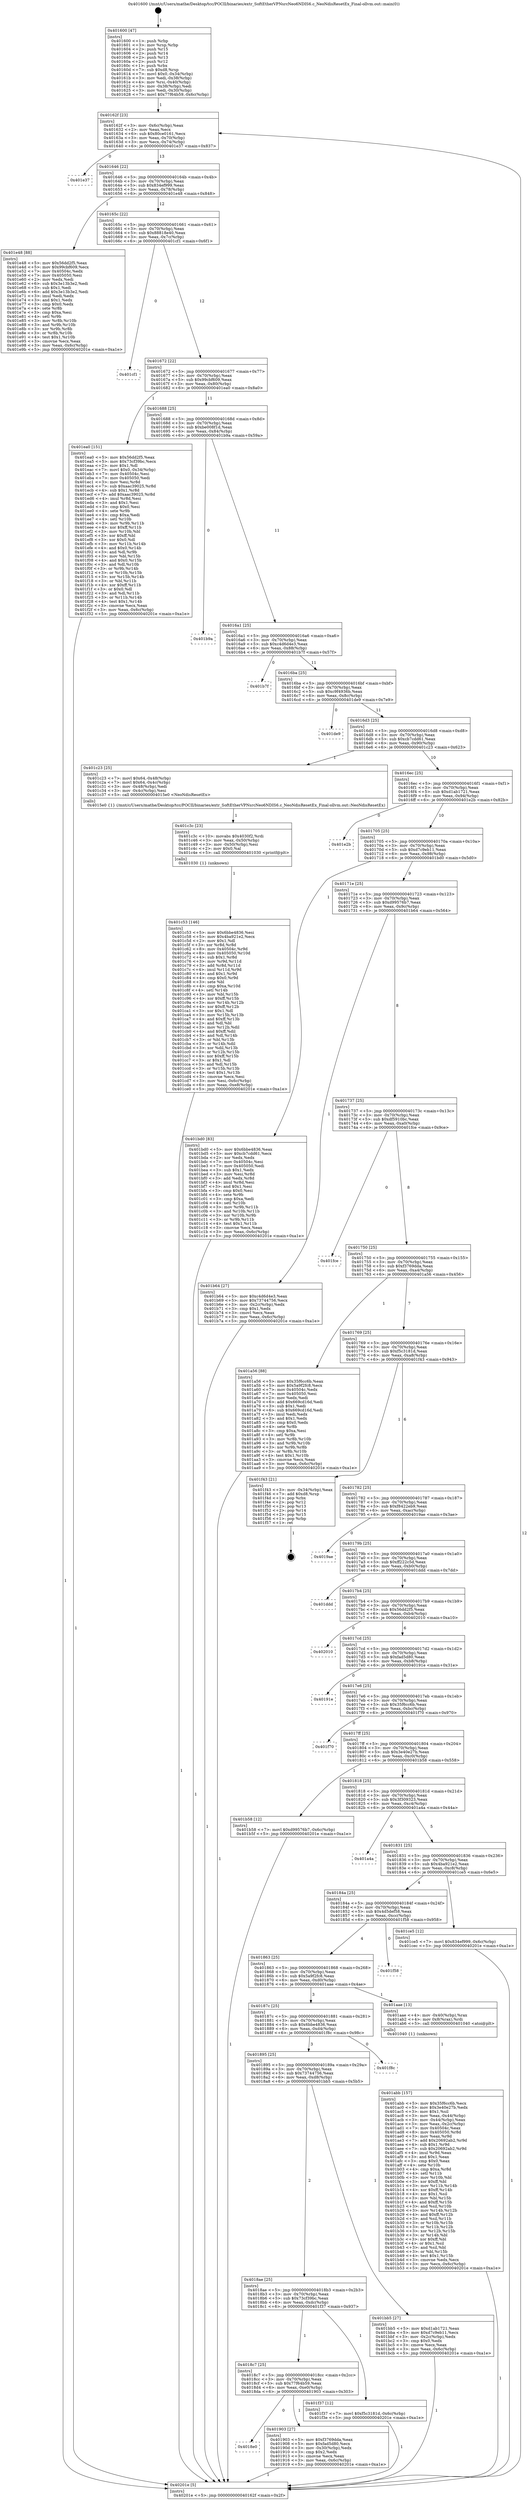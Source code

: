 digraph "0x401600" {
  label = "0x401600 (/mnt/c/Users/mathe/Desktop/tcc/POCII/binaries/extr_SoftEtherVPNsrcNeo6NDIS6.c_NeoNdisResetEx_Final-ollvm.out::main(0))"
  labelloc = "t"
  node[shape=record]

  Entry [label="",width=0.3,height=0.3,shape=circle,fillcolor=black,style=filled]
  "0x40162f" [label="{
     0x40162f [23]\l
     | [instrs]\l
     &nbsp;&nbsp;0x40162f \<+3\>: mov -0x6c(%rbp),%eax\l
     &nbsp;&nbsp;0x401632 \<+2\>: mov %eax,%ecx\l
     &nbsp;&nbsp;0x401634 \<+6\>: sub $0x80ce0161,%ecx\l
     &nbsp;&nbsp;0x40163a \<+3\>: mov %eax,-0x70(%rbp)\l
     &nbsp;&nbsp;0x40163d \<+3\>: mov %ecx,-0x74(%rbp)\l
     &nbsp;&nbsp;0x401640 \<+6\>: je 0000000000401e37 \<main+0x837\>\l
  }"]
  "0x401e37" [label="{
     0x401e37\l
  }", style=dashed]
  "0x401646" [label="{
     0x401646 [22]\l
     | [instrs]\l
     &nbsp;&nbsp;0x401646 \<+5\>: jmp 000000000040164b \<main+0x4b\>\l
     &nbsp;&nbsp;0x40164b \<+3\>: mov -0x70(%rbp),%eax\l
     &nbsp;&nbsp;0x40164e \<+5\>: sub $0x834ef999,%eax\l
     &nbsp;&nbsp;0x401653 \<+3\>: mov %eax,-0x78(%rbp)\l
     &nbsp;&nbsp;0x401656 \<+6\>: je 0000000000401e48 \<main+0x848\>\l
  }"]
  Exit [label="",width=0.3,height=0.3,shape=circle,fillcolor=black,style=filled,peripheries=2]
  "0x401e48" [label="{
     0x401e48 [88]\l
     | [instrs]\l
     &nbsp;&nbsp;0x401e48 \<+5\>: mov $0x56dd2f5,%eax\l
     &nbsp;&nbsp;0x401e4d \<+5\>: mov $0x99cbf609,%ecx\l
     &nbsp;&nbsp;0x401e52 \<+7\>: mov 0x40504c,%edx\l
     &nbsp;&nbsp;0x401e59 \<+7\>: mov 0x405050,%esi\l
     &nbsp;&nbsp;0x401e60 \<+2\>: mov %edx,%edi\l
     &nbsp;&nbsp;0x401e62 \<+6\>: sub $0x3e13b3e2,%edi\l
     &nbsp;&nbsp;0x401e68 \<+3\>: sub $0x1,%edi\l
     &nbsp;&nbsp;0x401e6b \<+6\>: add $0x3e13b3e2,%edi\l
     &nbsp;&nbsp;0x401e71 \<+3\>: imul %edi,%edx\l
     &nbsp;&nbsp;0x401e74 \<+3\>: and $0x1,%edx\l
     &nbsp;&nbsp;0x401e77 \<+3\>: cmp $0x0,%edx\l
     &nbsp;&nbsp;0x401e7a \<+4\>: sete %r8b\l
     &nbsp;&nbsp;0x401e7e \<+3\>: cmp $0xa,%esi\l
     &nbsp;&nbsp;0x401e81 \<+4\>: setl %r9b\l
     &nbsp;&nbsp;0x401e85 \<+3\>: mov %r8b,%r10b\l
     &nbsp;&nbsp;0x401e88 \<+3\>: and %r9b,%r10b\l
     &nbsp;&nbsp;0x401e8b \<+3\>: xor %r9b,%r8b\l
     &nbsp;&nbsp;0x401e8e \<+3\>: or %r8b,%r10b\l
     &nbsp;&nbsp;0x401e91 \<+4\>: test $0x1,%r10b\l
     &nbsp;&nbsp;0x401e95 \<+3\>: cmovne %ecx,%eax\l
     &nbsp;&nbsp;0x401e98 \<+3\>: mov %eax,-0x6c(%rbp)\l
     &nbsp;&nbsp;0x401e9b \<+5\>: jmp 000000000040201e \<main+0xa1e\>\l
  }"]
  "0x40165c" [label="{
     0x40165c [22]\l
     | [instrs]\l
     &nbsp;&nbsp;0x40165c \<+5\>: jmp 0000000000401661 \<main+0x61\>\l
     &nbsp;&nbsp;0x401661 \<+3\>: mov -0x70(%rbp),%eax\l
     &nbsp;&nbsp;0x401664 \<+5\>: sub $0x88818e40,%eax\l
     &nbsp;&nbsp;0x401669 \<+3\>: mov %eax,-0x7c(%rbp)\l
     &nbsp;&nbsp;0x40166c \<+6\>: je 0000000000401cf1 \<main+0x6f1\>\l
  }"]
  "0x401c53" [label="{
     0x401c53 [146]\l
     | [instrs]\l
     &nbsp;&nbsp;0x401c53 \<+5\>: mov $0x6bbe4836,%esi\l
     &nbsp;&nbsp;0x401c58 \<+5\>: mov $0x4ba921e2,%ecx\l
     &nbsp;&nbsp;0x401c5d \<+2\>: mov $0x1,%dl\l
     &nbsp;&nbsp;0x401c5f \<+3\>: xor %r8d,%r8d\l
     &nbsp;&nbsp;0x401c62 \<+8\>: mov 0x40504c,%r9d\l
     &nbsp;&nbsp;0x401c6a \<+8\>: mov 0x405050,%r10d\l
     &nbsp;&nbsp;0x401c72 \<+4\>: sub $0x1,%r8d\l
     &nbsp;&nbsp;0x401c76 \<+3\>: mov %r9d,%r11d\l
     &nbsp;&nbsp;0x401c79 \<+3\>: add %r8d,%r11d\l
     &nbsp;&nbsp;0x401c7c \<+4\>: imul %r11d,%r9d\l
     &nbsp;&nbsp;0x401c80 \<+4\>: and $0x1,%r9d\l
     &nbsp;&nbsp;0x401c84 \<+4\>: cmp $0x0,%r9d\l
     &nbsp;&nbsp;0x401c88 \<+3\>: sete %bl\l
     &nbsp;&nbsp;0x401c8b \<+4\>: cmp $0xa,%r10d\l
     &nbsp;&nbsp;0x401c8f \<+4\>: setl %r14b\l
     &nbsp;&nbsp;0x401c93 \<+3\>: mov %bl,%r15b\l
     &nbsp;&nbsp;0x401c96 \<+4\>: xor $0xff,%r15b\l
     &nbsp;&nbsp;0x401c9a \<+3\>: mov %r14b,%r12b\l
     &nbsp;&nbsp;0x401c9d \<+4\>: xor $0xff,%r12b\l
     &nbsp;&nbsp;0x401ca1 \<+3\>: xor $0x1,%dl\l
     &nbsp;&nbsp;0x401ca4 \<+3\>: mov %r15b,%r13b\l
     &nbsp;&nbsp;0x401ca7 \<+4\>: and $0xff,%r13b\l
     &nbsp;&nbsp;0x401cab \<+2\>: and %dl,%bl\l
     &nbsp;&nbsp;0x401cad \<+3\>: mov %r12b,%dil\l
     &nbsp;&nbsp;0x401cb0 \<+4\>: and $0xff,%dil\l
     &nbsp;&nbsp;0x401cb4 \<+3\>: and %dl,%r14b\l
     &nbsp;&nbsp;0x401cb7 \<+3\>: or %bl,%r13b\l
     &nbsp;&nbsp;0x401cba \<+3\>: or %r14b,%dil\l
     &nbsp;&nbsp;0x401cbd \<+3\>: xor %dil,%r13b\l
     &nbsp;&nbsp;0x401cc0 \<+3\>: or %r12b,%r15b\l
     &nbsp;&nbsp;0x401cc3 \<+4\>: xor $0xff,%r15b\l
     &nbsp;&nbsp;0x401cc7 \<+3\>: or $0x1,%dl\l
     &nbsp;&nbsp;0x401cca \<+3\>: and %dl,%r15b\l
     &nbsp;&nbsp;0x401ccd \<+3\>: or %r15b,%r13b\l
     &nbsp;&nbsp;0x401cd0 \<+4\>: test $0x1,%r13b\l
     &nbsp;&nbsp;0x401cd4 \<+3\>: cmovne %ecx,%esi\l
     &nbsp;&nbsp;0x401cd7 \<+3\>: mov %esi,-0x6c(%rbp)\l
     &nbsp;&nbsp;0x401cda \<+6\>: mov %eax,-0xe8(%rbp)\l
     &nbsp;&nbsp;0x401ce0 \<+5\>: jmp 000000000040201e \<main+0xa1e\>\l
  }"]
  "0x401cf1" [label="{
     0x401cf1\l
  }", style=dashed]
  "0x401672" [label="{
     0x401672 [22]\l
     | [instrs]\l
     &nbsp;&nbsp;0x401672 \<+5\>: jmp 0000000000401677 \<main+0x77\>\l
     &nbsp;&nbsp;0x401677 \<+3\>: mov -0x70(%rbp),%eax\l
     &nbsp;&nbsp;0x40167a \<+5\>: sub $0x99cbf609,%eax\l
     &nbsp;&nbsp;0x40167f \<+3\>: mov %eax,-0x80(%rbp)\l
     &nbsp;&nbsp;0x401682 \<+6\>: je 0000000000401ea0 \<main+0x8a0\>\l
  }"]
  "0x401c3c" [label="{
     0x401c3c [23]\l
     | [instrs]\l
     &nbsp;&nbsp;0x401c3c \<+10\>: movabs $0x4030f2,%rdi\l
     &nbsp;&nbsp;0x401c46 \<+3\>: mov %eax,-0x50(%rbp)\l
     &nbsp;&nbsp;0x401c49 \<+3\>: mov -0x50(%rbp),%esi\l
     &nbsp;&nbsp;0x401c4c \<+2\>: mov $0x0,%al\l
     &nbsp;&nbsp;0x401c4e \<+5\>: call 0000000000401030 \<printf@plt\>\l
     | [calls]\l
     &nbsp;&nbsp;0x401030 \{1\} (unknown)\l
  }"]
  "0x401ea0" [label="{
     0x401ea0 [151]\l
     | [instrs]\l
     &nbsp;&nbsp;0x401ea0 \<+5\>: mov $0x56dd2f5,%eax\l
     &nbsp;&nbsp;0x401ea5 \<+5\>: mov $0x73cf39bc,%ecx\l
     &nbsp;&nbsp;0x401eaa \<+2\>: mov $0x1,%dl\l
     &nbsp;&nbsp;0x401eac \<+7\>: movl $0x0,-0x34(%rbp)\l
     &nbsp;&nbsp;0x401eb3 \<+7\>: mov 0x40504c,%esi\l
     &nbsp;&nbsp;0x401eba \<+7\>: mov 0x405050,%edi\l
     &nbsp;&nbsp;0x401ec1 \<+3\>: mov %esi,%r8d\l
     &nbsp;&nbsp;0x401ec4 \<+7\>: sub $0xaac39025,%r8d\l
     &nbsp;&nbsp;0x401ecb \<+4\>: sub $0x1,%r8d\l
     &nbsp;&nbsp;0x401ecf \<+7\>: add $0xaac39025,%r8d\l
     &nbsp;&nbsp;0x401ed6 \<+4\>: imul %r8d,%esi\l
     &nbsp;&nbsp;0x401eda \<+3\>: and $0x1,%esi\l
     &nbsp;&nbsp;0x401edd \<+3\>: cmp $0x0,%esi\l
     &nbsp;&nbsp;0x401ee0 \<+4\>: sete %r9b\l
     &nbsp;&nbsp;0x401ee4 \<+3\>: cmp $0xa,%edi\l
     &nbsp;&nbsp;0x401ee7 \<+4\>: setl %r10b\l
     &nbsp;&nbsp;0x401eeb \<+3\>: mov %r9b,%r11b\l
     &nbsp;&nbsp;0x401eee \<+4\>: xor $0xff,%r11b\l
     &nbsp;&nbsp;0x401ef2 \<+3\>: mov %r10b,%bl\l
     &nbsp;&nbsp;0x401ef5 \<+3\>: xor $0xff,%bl\l
     &nbsp;&nbsp;0x401ef8 \<+3\>: xor $0x0,%dl\l
     &nbsp;&nbsp;0x401efb \<+3\>: mov %r11b,%r14b\l
     &nbsp;&nbsp;0x401efe \<+4\>: and $0x0,%r14b\l
     &nbsp;&nbsp;0x401f02 \<+3\>: and %dl,%r9b\l
     &nbsp;&nbsp;0x401f05 \<+3\>: mov %bl,%r15b\l
     &nbsp;&nbsp;0x401f08 \<+4\>: and $0x0,%r15b\l
     &nbsp;&nbsp;0x401f0c \<+3\>: and %dl,%r10b\l
     &nbsp;&nbsp;0x401f0f \<+3\>: or %r9b,%r14b\l
     &nbsp;&nbsp;0x401f12 \<+3\>: or %r10b,%r15b\l
     &nbsp;&nbsp;0x401f15 \<+3\>: xor %r15b,%r14b\l
     &nbsp;&nbsp;0x401f18 \<+3\>: or %bl,%r11b\l
     &nbsp;&nbsp;0x401f1b \<+4\>: xor $0xff,%r11b\l
     &nbsp;&nbsp;0x401f1f \<+3\>: or $0x0,%dl\l
     &nbsp;&nbsp;0x401f22 \<+3\>: and %dl,%r11b\l
     &nbsp;&nbsp;0x401f25 \<+3\>: or %r11b,%r14b\l
     &nbsp;&nbsp;0x401f28 \<+4\>: test $0x1,%r14b\l
     &nbsp;&nbsp;0x401f2c \<+3\>: cmovne %ecx,%eax\l
     &nbsp;&nbsp;0x401f2f \<+3\>: mov %eax,-0x6c(%rbp)\l
     &nbsp;&nbsp;0x401f32 \<+5\>: jmp 000000000040201e \<main+0xa1e\>\l
  }"]
  "0x401688" [label="{
     0x401688 [25]\l
     | [instrs]\l
     &nbsp;&nbsp;0x401688 \<+5\>: jmp 000000000040168d \<main+0x8d\>\l
     &nbsp;&nbsp;0x40168d \<+3\>: mov -0x70(%rbp),%eax\l
     &nbsp;&nbsp;0x401690 \<+5\>: sub $0xbe008f1d,%eax\l
     &nbsp;&nbsp;0x401695 \<+6\>: mov %eax,-0x84(%rbp)\l
     &nbsp;&nbsp;0x40169b \<+6\>: je 0000000000401b9a \<main+0x59a\>\l
  }"]
  "0x401abb" [label="{
     0x401abb [157]\l
     | [instrs]\l
     &nbsp;&nbsp;0x401abb \<+5\>: mov $0x35f6cc6b,%ecx\l
     &nbsp;&nbsp;0x401ac0 \<+5\>: mov $0x3e40e27b,%edx\l
     &nbsp;&nbsp;0x401ac5 \<+3\>: mov $0x1,%sil\l
     &nbsp;&nbsp;0x401ac8 \<+3\>: mov %eax,-0x44(%rbp)\l
     &nbsp;&nbsp;0x401acb \<+3\>: mov -0x44(%rbp),%eax\l
     &nbsp;&nbsp;0x401ace \<+3\>: mov %eax,-0x2c(%rbp)\l
     &nbsp;&nbsp;0x401ad1 \<+7\>: mov 0x40504c,%eax\l
     &nbsp;&nbsp;0x401ad8 \<+8\>: mov 0x405050,%r8d\l
     &nbsp;&nbsp;0x401ae0 \<+3\>: mov %eax,%r9d\l
     &nbsp;&nbsp;0x401ae3 \<+7\>: add $0x20692ab2,%r9d\l
     &nbsp;&nbsp;0x401aea \<+4\>: sub $0x1,%r9d\l
     &nbsp;&nbsp;0x401aee \<+7\>: sub $0x20692ab2,%r9d\l
     &nbsp;&nbsp;0x401af5 \<+4\>: imul %r9d,%eax\l
     &nbsp;&nbsp;0x401af9 \<+3\>: and $0x1,%eax\l
     &nbsp;&nbsp;0x401afc \<+3\>: cmp $0x0,%eax\l
     &nbsp;&nbsp;0x401aff \<+4\>: sete %r10b\l
     &nbsp;&nbsp;0x401b03 \<+4\>: cmp $0xa,%r8d\l
     &nbsp;&nbsp;0x401b07 \<+4\>: setl %r11b\l
     &nbsp;&nbsp;0x401b0b \<+3\>: mov %r10b,%bl\l
     &nbsp;&nbsp;0x401b0e \<+3\>: xor $0xff,%bl\l
     &nbsp;&nbsp;0x401b11 \<+3\>: mov %r11b,%r14b\l
     &nbsp;&nbsp;0x401b14 \<+4\>: xor $0xff,%r14b\l
     &nbsp;&nbsp;0x401b18 \<+4\>: xor $0x1,%sil\l
     &nbsp;&nbsp;0x401b1c \<+3\>: mov %bl,%r15b\l
     &nbsp;&nbsp;0x401b1f \<+4\>: and $0xff,%r15b\l
     &nbsp;&nbsp;0x401b23 \<+3\>: and %sil,%r10b\l
     &nbsp;&nbsp;0x401b26 \<+3\>: mov %r14b,%r12b\l
     &nbsp;&nbsp;0x401b29 \<+4\>: and $0xff,%r12b\l
     &nbsp;&nbsp;0x401b2d \<+3\>: and %sil,%r11b\l
     &nbsp;&nbsp;0x401b30 \<+3\>: or %r10b,%r15b\l
     &nbsp;&nbsp;0x401b33 \<+3\>: or %r11b,%r12b\l
     &nbsp;&nbsp;0x401b36 \<+3\>: xor %r12b,%r15b\l
     &nbsp;&nbsp;0x401b39 \<+3\>: or %r14b,%bl\l
     &nbsp;&nbsp;0x401b3c \<+3\>: xor $0xff,%bl\l
     &nbsp;&nbsp;0x401b3f \<+4\>: or $0x1,%sil\l
     &nbsp;&nbsp;0x401b43 \<+3\>: and %sil,%bl\l
     &nbsp;&nbsp;0x401b46 \<+3\>: or %bl,%r15b\l
     &nbsp;&nbsp;0x401b49 \<+4\>: test $0x1,%r15b\l
     &nbsp;&nbsp;0x401b4d \<+3\>: cmovne %edx,%ecx\l
     &nbsp;&nbsp;0x401b50 \<+3\>: mov %ecx,-0x6c(%rbp)\l
     &nbsp;&nbsp;0x401b53 \<+5\>: jmp 000000000040201e \<main+0xa1e\>\l
  }"]
  "0x401b9a" [label="{
     0x401b9a\l
  }", style=dashed]
  "0x4016a1" [label="{
     0x4016a1 [25]\l
     | [instrs]\l
     &nbsp;&nbsp;0x4016a1 \<+5\>: jmp 00000000004016a6 \<main+0xa6\>\l
     &nbsp;&nbsp;0x4016a6 \<+3\>: mov -0x70(%rbp),%eax\l
     &nbsp;&nbsp;0x4016a9 \<+5\>: sub $0xc4d6d4e3,%eax\l
     &nbsp;&nbsp;0x4016ae \<+6\>: mov %eax,-0x88(%rbp)\l
     &nbsp;&nbsp;0x4016b4 \<+6\>: je 0000000000401b7f \<main+0x57f\>\l
  }"]
  "0x401600" [label="{
     0x401600 [47]\l
     | [instrs]\l
     &nbsp;&nbsp;0x401600 \<+1\>: push %rbp\l
     &nbsp;&nbsp;0x401601 \<+3\>: mov %rsp,%rbp\l
     &nbsp;&nbsp;0x401604 \<+2\>: push %r15\l
     &nbsp;&nbsp;0x401606 \<+2\>: push %r14\l
     &nbsp;&nbsp;0x401608 \<+2\>: push %r13\l
     &nbsp;&nbsp;0x40160a \<+2\>: push %r12\l
     &nbsp;&nbsp;0x40160c \<+1\>: push %rbx\l
     &nbsp;&nbsp;0x40160d \<+7\>: sub $0xd8,%rsp\l
     &nbsp;&nbsp;0x401614 \<+7\>: movl $0x0,-0x34(%rbp)\l
     &nbsp;&nbsp;0x40161b \<+3\>: mov %edi,-0x38(%rbp)\l
     &nbsp;&nbsp;0x40161e \<+4\>: mov %rsi,-0x40(%rbp)\l
     &nbsp;&nbsp;0x401622 \<+3\>: mov -0x38(%rbp),%edi\l
     &nbsp;&nbsp;0x401625 \<+3\>: mov %edi,-0x30(%rbp)\l
     &nbsp;&nbsp;0x401628 \<+7\>: movl $0x77f64b59,-0x6c(%rbp)\l
  }"]
  "0x401b7f" [label="{
     0x401b7f\l
  }", style=dashed]
  "0x4016ba" [label="{
     0x4016ba [25]\l
     | [instrs]\l
     &nbsp;&nbsp;0x4016ba \<+5\>: jmp 00000000004016bf \<main+0xbf\>\l
     &nbsp;&nbsp;0x4016bf \<+3\>: mov -0x70(%rbp),%eax\l
     &nbsp;&nbsp;0x4016c2 \<+5\>: sub $0xc9f4936b,%eax\l
     &nbsp;&nbsp;0x4016c7 \<+6\>: mov %eax,-0x8c(%rbp)\l
     &nbsp;&nbsp;0x4016cd \<+6\>: je 0000000000401de9 \<main+0x7e9\>\l
  }"]
  "0x40201e" [label="{
     0x40201e [5]\l
     | [instrs]\l
     &nbsp;&nbsp;0x40201e \<+5\>: jmp 000000000040162f \<main+0x2f\>\l
  }"]
  "0x401de9" [label="{
     0x401de9\l
  }", style=dashed]
  "0x4016d3" [label="{
     0x4016d3 [25]\l
     | [instrs]\l
     &nbsp;&nbsp;0x4016d3 \<+5\>: jmp 00000000004016d8 \<main+0xd8\>\l
     &nbsp;&nbsp;0x4016d8 \<+3\>: mov -0x70(%rbp),%eax\l
     &nbsp;&nbsp;0x4016db \<+5\>: sub $0xcb7cdd61,%eax\l
     &nbsp;&nbsp;0x4016e0 \<+6\>: mov %eax,-0x90(%rbp)\l
     &nbsp;&nbsp;0x4016e6 \<+6\>: je 0000000000401c23 \<main+0x623\>\l
  }"]
  "0x4018e0" [label="{
     0x4018e0\l
  }", style=dashed]
  "0x401c23" [label="{
     0x401c23 [25]\l
     | [instrs]\l
     &nbsp;&nbsp;0x401c23 \<+7\>: movl $0x64,-0x48(%rbp)\l
     &nbsp;&nbsp;0x401c2a \<+7\>: movl $0x64,-0x4c(%rbp)\l
     &nbsp;&nbsp;0x401c31 \<+3\>: mov -0x48(%rbp),%edi\l
     &nbsp;&nbsp;0x401c34 \<+3\>: mov -0x4c(%rbp),%esi\l
     &nbsp;&nbsp;0x401c37 \<+5\>: call 00000000004015e0 \<NeoNdisResetEx\>\l
     | [calls]\l
     &nbsp;&nbsp;0x4015e0 \{1\} (/mnt/c/Users/mathe/Desktop/tcc/POCII/binaries/extr_SoftEtherVPNsrcNeo6NDIS6.c_NeoNdisResetEx_Final-ollvm.out::NeoNdisResetEx)\l
  }"]
  "0x4016ec" [label="{
     0x4016ec [25]\l
     | [instrs]\l
     &nbsp;&nbsp;0x4016ec \<+5\>: jmp 00000000004016f1 \<main+0xf1\>\l
     &nbsp;&nbsp;0x4016f1 \<+3\>: mov -0x70(%rbp),%eax\l
     &nbsp;&nbsp;0x4016f4 \<+5\>: sub $0xd1ab1721,%eax\l
     &nbsp;&nbsp;0x4016f9 \<+6\>: mov %eax,-0x94(%rbp)\l
     &nbsp;&nbsp;0x4016ff \<+6\>: je 0000000000401e2b \<main+0x82b\>\l
  }"]
  "0x401903" [label="{
     0x401903 [27]\l
     | [instrs]\l
     &nbsp;&nbsp;0x401903 \<+5\>: mov $0xf3769dda,%eax\l
     &nbsp;&nbsp;0x401908 \<+5\>: mov $0xfad5d80,%ecx\l
     &nbsp;&nbsp;0x40190d \<+3\>: mov -0x30(%rbp),%edx\l
     &nbsp;&nbsp;0x401910 \<+3\>: cmp $0x2,%edx\l
     &nbsp;&nbsp;0x401913 \<+3\>: cmovne %ecx,%eax\l
     &nbsp;&nbsp;0x401916 \<+3\>: mov %eax,-0x6c(%rbp)\l
     &nbsp;&nbsp;0x401919 \<+5\>: jmp 000000000040201e \<main+0xa1e\>\l
  }"]
  "0x401e2b" [label="{
     0x401e2b\l
  }", style=dashed]
  "0x401705" [label="{
     0x401705 [25]\l
     | [instrs]\l
     &nbsp;&nbsp;0x401705 \<+5\>: jmp 000000000040170a \<main+0x10a\>\l
     &nbsp;&nbsp;0x40170a \<+3\>: mov -0x70(%rbp),%eax\l
     &nbsp;&nbsp;0x40170d \<+5\>: sub $0xd7c9eb11,%eax\l
     &nbsp;&nbsp;0x401712 \<+6\>: mov %eax,-0x98(%rbp)\l
     &nbsp;&nbsp;0x401718 \<+6\>: je 0000000000401bd0 \<main+0x5d0\>\l
  }"]
  "0x4018c7" [label="{
     0x4018c7 [25]\l
     | [instrs]\l
     &nbsp;&nbsp;0x4018c7 \<+5\>: jmp 00000000004018cc \<main+0x2cc\>\l
     &nbsp;&nbsp;0x4018cc \<+3\>: mov -0x70(%rbp),%eax\l
     &nbsp;&nbsp;0x4018cf \<+5\>: sub $0x77f64b59,%eax\l
     &nbsp;&nbsp;0x4018d4 \<+6\>: mov %eax,-0xe0(%rbp)\l
     &nbsp;&nbsp;0x4018da \<+6\>: je 0000000000401903 \<main+0x303\>\l
  }"]
  "0x401bd0" [label="{
     0x401bd0 [83]\l
     | [instrs]\l
     &nbsp;&nbsp;0x401bd0 \<+5\>: mov $0x6bbe4836,%eax\l
     &nbsp;&nbsp;0x401bd5 \<+5\>: mov $0xcb7cdd61,%ecx\l
     &nbsp;&nbsp;0x401bda \<+2\>: xor %edx,%edx\l
     &nbsp;&nbsp;0x401bdc \<+7\>: mov 0x40504c,%esi\l
     &nbsp;&nbsp;0x401be3 \<+7\>: mov 0x405050,%edi\l
     &nbsp;&nbsp;0x401bea \<+3\>: sub $0x1,%edx\l
     &nbsp;&nbsp;0x401bed \<+3\>: mov %esi,%r8d\l
     &nbsp;&nbsp;0x401bf0 \<+3\>: add %edx,%r8d\l
     &nbsp;&nbsp;0x401bf3 \<+4\>: imul %r8d,%esi\l
     &nbsp;&nbsp;0x401bf7 \<+3\>: and $0x1,%esi\l
     &nbsp;&nbsp;0x401bfa \<+3\>: cmp $0x0,%esi\l
     &nbsp;&nbsp;0x401bfd \<+4\>: sete %r9b\l
     &nbsp;&nbsp;0x401c01 \<+3\>: cmp $0xa,%edi\l
     &nbsp;&nbsp;0x401c04 \<+4\>: setl %r10b\l
     &nbsp;&nbsp;0x401c08 \<+3\>: mov %r9b,%r11b\l
     &nbsp;&nbsp;0x401c0b \<+3\>: and %r10b,%r11b\l
     &nbsp;&nbsp;0x401c0e \<+3\>: xor %r10b,%r9b\l
     &nbsp;&nbsp;0x401c11 \<+3\>: or %r9b,%r11b\l
     &nbsp;&nbsp;0x401c14 \<+4\>: test $0x1,%r11b\l
     &nbsp;&nbsp;0x401c18 \<+3\>: cmovne %ecx,%eax\l
     &nbsp;&nbsp;0x401c1b \<+3\>: mov %eax,-0x6c(%rbp)\l
     &nbsp;&nbsp;0x401c1e \<+5\>: jmp 000000000040201e \<main+0xa1e\>\l
  }"]
  "0x40171e" [label="{
     0x40171e [25]\l
     | [instrs]\l
     &nbsp;&nbsp;0x40171e \<+5\>: jmp 0000000000401723 \<main+0x123\>\l
     &nbsp;&nbsp;0x401723 \<+3\>: mov -0x70(%rbp),%eax\l
     &nbsp;&nbsp;0x401726 \<+5\>: sub $0xd99576b7,%eax\l
     &nbsp;&nbsp;0x40172b \<+6\>: mov %eax,-0x9c(%rbp)\l
     &nbsp;&nbsp;0x401731 \<+6\>: je 0000000000401b64 \<main+0x564\>\l
  }"]
  "0x401f37" [label="{
     0x401f37 [12]\l
     | [instrs]\l
     &nbsp;&nbsp;0x401f37 \<+7\>: movl $0xf5c3181d,-0x6c(%rbp)\l
     &nbsp;&nbsp;0x401f3e \<+5\>: jmp 000000000040201e \<main+0xa1e\>\l
  }"]
  "0x401b64" [label="{
     0x401b64 [27]\l
     | [instrs]\l
     &nbsp;&nbsp;0x401b64 \<+5\>: mov $0xc4d6d4e3,%eax\l
     &nbsp;&nbsp;0x401b69 \<+5\>: mov $0x73744756,%ecx\l
     &nbsp;&nbsp;0x401b6e \<+3\>: mov -0x2c(%rbp),%edx\l
     &nbsp;&nbsp;0x401b71 \<+3\>: cmp $0x1,%edx\l
     &nbsp;&nbsp;0x401b74 \<+3\>: cmovl %ecx,%eax\l
     &nbsp;&nbsp;0x401b77 \<+3\>: mov %eax,-0x6c(%rbp)\l
     &nbsp;&nbsp;0x401b7a \<+5\>: jmp 000000000040201e \<main+0xa1e\>\l
  }"]
  "0x401737" [label="{
     0x401737 [25]\l
     | [instrs]\l
     &nbsp;&nbsp;0x401737 \<+5\>: jmp 000000000040173c \<main+0x13c\>\l
     &nbsp;&nbsp;0x40173c \<+3\>: mov -0x70(%rbp),%eax\l
     &nbsp;&nbsp;0x40173f \<+5\>: sub $0xdf5910bc,%eax\l
     &nbsp;&nbsp;0x401744 \<+6\>: mov %eax,-0xa0(%rbp)\l
     &nbsp;&nbsp;0x40174a \<+6\>: je 0000000000401fce \<main+0x9ce\>\l
  }"]
  "0x4018ae" [label="{
     0x4018ae [25]\l
     | [instrs]\l
     &nbsp;&nbsp;0x4018ae \<+5\>: jmp 00000000004018b3 \<main+0x2b3\>\l
     &nbsp;&nbsp;0x4018b3 \<+3\>: mov -0x70(%rbp),%eax\l
     &nbsp;&nbsp;0x4018b6 \<+5\>: sub $0x73cf39bc,%eax\l
     &nbsp;&nbsp;0x4018bb \<+6\>: mov %eax,-0xdc(%rbp)\l
     &nbsp;&nbsp;0x4018c1 \<+6\>: je 0000000000401f37 \<main+0x937\>\l
  }"]
  "0x401fce" [label="{
     0x401fce\l
  }", style=dashed]
  "0x401750" [label="{
     0x401750 [25]\l
     | [instrs]\l
     &nbsp;&nbsp;0x401750 \<+5\>: jmp 0000000000401755 \<main+0x155\>\l
     &nbsp;&nbsp;0x401755 \<+3\>: mov -0x70(%rbp),%eax\l
     &nbsp;&nbsp;0x401758 \<+5\>: sub $0xf3769dda,%eax\l
     &nbsp;&nbsp;0x40175d \<+6\>: mov %eax,-0xa4(%rbp)\l
     &nbsp;&nbsp;0x401763 \<+6\>: je 0000000000401a56 \<main+0x456\>\l
  }"]
  "0x401bb5" [label="{
     0x401bb5 [27]\l
     | [instrs]\l
     &nbsp;&nbsp;0x401bb5 \<+5\>: mov $0xd1ab1721,%eax\l
     &nbsp;&nbsp;0x401bba \<+5\>: mov $0xd7c9eb11,%ecx\l
     &nbsp;&nbsp;0x401bbf \<+3\>: mov -0x2c(%rbp),%edx\l
     &nbsp;&nbsp;0x401bc2 \<+3\>: cmp $0x0,%edx\l
     &nbsp;&nbsp;0x401bc5 \<+3\>: cmove %ecx,%eax\l
     &nbsp;&nbsp;0x401bc8 \<+3\>: mov %eax,-0x6c(%rbp)\l
     &nbsp;&nbsp;0x401bcb \<+5\>: jmp 000000000040201e \<main+0xa1e\>\l
  }"]
  "0x401a56" [label="{
     0x401a56 [88]\l
     | [instrs]\l
     &nbsp;&nbsp;0x401a56 \<+5\>: mov $0x35f6cc6b,%eax\l
     &nbsp;&nbsp;0x401a5b \<+5\>: mov $0x5a9f2fc8,%ecx\l
     &nbsp;&nbsp;0x401a60 \<+7\>: mov 0x40504c,%edx\l
     &nbsp;&nbsp;0x401a67 \<+7\>: mov 0x405050,%esi\l
     &nbsp;&nbsp;0x401a6e \<+2\>: mov %edx,%edi\l
     &nbsp;&nbsp;0x401a70 \<+6\>: add $0x669cd16d,%edi\l
     &nbsp;&nbsp;0x401a76 \<+3\>: sub $0x1,%edi\l
     &nbsp;&nbsp;0x401a79 \<+6\>: sub $0x669cd16d,%edi\l
     &nbsp;&nbsp;0x401a7f \<+3\>: imul %edi,%edx\l
     &nbsp;&nbsp;0x401a82 \<+3\>: and $0x1,%edx\l
     &nbsp;&nbsp;0x401a85 \<+3\>: cmp $0x0,%edx\l
     &nbsp;&nbsp;0x401a88 \<+4\>: sete %r8b\l
     &nbsp;&nbsp;0x401a8c \<+3\>: cmp $0xa,%esi\l
     &nbsp;&nbsp;0x401a8f \<+4\>: setl %r9b\l
     &nbsp;&nbsp;0x401a93 \<+3\>: mov %r8b,%r10b\l
     &nbsp;&nbsp;0x401a96 \<+3\>: and %r9b,%r10b\l
     &nbsp;&nbsp;0x401a99 \<+3\>: xor %r9b,%r8b\l
     &nbsp;&nbsp;0x401a9c \<+3\>: or %r8b,%r10b\l
     &nbsp;&nbsp;0x401a9f \<+4\>: test $0x1,%r10b\l
     &nbsp;&nbsp;0x401aa3 \<+3\>: cmovne %ecx,%eax\l
     &nbsp;&nbsp;0x401aa6 \<+3\>: mov %eax,-0x6c(%rbp)\l
     &nbsp;&nbsp;0x401aa9 \<+5\>: jmp 000000000040201e \<main+0xa1e\>\l
  }"]
  "0x401769" [label="{
     0x401769 [25]\l
     | [instrs]\l
     &nbsp;&nbsp;0x401769 \<+5\>: jmp 000000000040176e \<main+0x16e\>\l
     &nbsp;&nbsp;0x40176e \<+3\>: mov -0x70(%rbp),%eax\l
     &nbsp;&nbsp;0x401771 \<+5\>: sub $0xf5c3181d,%eax\l
     &nbsp;&nbsp;0x401776 \<+6\>: mov %eax,-0xa8(%rbp)\l
     &nbsp;&nbsp;0x40177c \<+6\>: je 0000000000401f43 \<main+0x943\>\l
  }"]
  "0x401895" [label="{
     0x401895 [25]\l
     | [instrs]\l
     &nbsp;&nbsp;0x401895 \<+5\>: jmp 000000000040189a \<main+0x29a\>\l
     &nbsp;&nbsp;0x40189a \<+3\>: mov -0x70(%rbp),%eax\l
     &nbsp;&nbsp;0x40189d \<+5\>: sub $0x73744756,%eax\l
     &nbsp;&nbsp;0x4018a2 \<+6\>: mov %eax,-0xd8(%rbp)\l
     &nbsp;&nbsp;0x4018a8 \<+6\>: je 0000000000401bb5 \<main+0x5b5\>\l
  }"]
  "0x401f43" [label="{
     0x401f43 [21]\l
     | [instrs]\l
     &nbsp;&nbsp;0x401f43 \<+3\>: mov -0x34(%rbp),%eax\l
     &nbsp;&nbsp;0x401f46 \<+7\>: add $0xd8,%rsp\l
     &nbsp;&nbsp;0x401f4d \<+1\>: pop %rbx\l
     &nbsp;&nbsp;0x401f4e \<+2\>: pop %r12\l
     &nbsp;&nbsp;0x401f50 \<+2\>: pop %r13\l
     &nbsp;&nbsp;0x401f52 \<+2\>: pop %r14\l
     &nbsp;&nbsp;0x401f54 \<+2\>: pop %r15\l
     &nbsp;&nbsp;0x401f56 \<+1\>: pop %rbp\l
     &nbsp;&nbsp;0x401f57 \<+1\>: ret\l
  }"]
  "0x401782" [label="{
     0x401782 [25]\l
     | [instrs]\l
     &nbsp;&nbsp;0x401782 \<+5\>: jmp 0000000000401787 \<main+0x187\>\l
     &nbsp;&nbsp;0x401787 \<+3\>: mov -0x70(%rbp),%eax\l
     &nbsp;&nbsp;0x40178a \<+5\>: sub $0xf8422eb9,%eax\l
     &nbsp;&nbsp;0x40178f \<+6\>: mov %eax,-0xac(%rbp)\l
     &nbsp;&nbsp;0x401795 \<+6\>: je 00000000004019ae \<main+0x3ae\>\l
  }"]
  "0x401f8c" [label="{
     0x401f8c\l
  }", style=dashed]
  "0x4019ae" [label="{
     0x4019ae\l
  }", style=dashed]
  "0x40179b" [label="{
     0x40179b [25]\l
     | [instrs]\l
     &nbsp;&nbsp;0x40179b \<+5\>: jmp 00000000004017a0 \<main+0x1a0\>\l
     &nbsp;&nbsp;0x4017a0 \<+3\>: mov -0x70(%rbp),%eax\l
     &nbsp;&nbsp;0x4017a3 \<+5\>: sub $0xff222c5d,%eax\l
     &nbsp;&nbsp;0x4017a8 \<+6\>: mov %eax,-0xb0(%rbp)\l
     &nbsp;&nbsp;0x4017ae \<+6\>: je 0000000000401ddd \<main+0x7dd\>\l
  }"]
  "0x40187c" [label="{
     0x40187c [25]\l
     | [instrs]\l
     &nbsp;&nbsp;0x40187c \<+5\>: jmp 0000000000401881 \<main+0x281\>\l
     &nbsp;&nbsp;0x401881 \<+3\>: mov -0x70(%rbp),%eax\l
     &nbsp;&nbsp;0x401884 \<+5\>: sub $0x6bbe4836,%eax\l
     &nbsp;&nbsp;0x401889 \<+6\>: mov %eax,-0xd4(%rbp)\l
     &nbsp;&nbsp;0x40188f \<+6\>: je 0000000000401f8c \<main+0x98c\>\l
  }"]
  "0x401ddd" [label="{
     0x401ddd\l
  }", style=dashed]
  "0x4017b4" [label="{
     0x4017b4 [25]\l
     | [instrs]\l
     &nbsp;&nbsp;0x4017b4 \<+5\>: jmp 00000000004017b9 \<main+0x1b9\>\l
     &nbsp;&nbsp;0x4017b9 \<+3\>: mov -0x70(%rbp),%eax\l
     &nbsp;&nbsp;0x4017bc \<+5\>: sub $0x56dd2f5,%eax\l
     &nbsp;&nbsp;0x4017c1 \<+6\>: mov %eax,-0xb4(%rbp)\l
     &nbsp;&nbsp;0x4017c7 \<+6\>: je 0000000000402010 \<main+0xa10\>\l
  }"]
  "0x401aae" [label="{
     0x401aae [13]\l
     | [instrs]\l
     &nbsp;&nbsp;0x401aae \<+4\>: mov -0x40(%rbp),%rax\l
     &nbsp;&nbsp;0x401ab2 \<+4\>: mov 0x8(%rax),%rdi\l
     &nbsp;&nbsp;0x401ab6 \<+5\>: call 0000000000401040 \<atoi@plt\>\l
     | [calls]\l
     &nbsp;&nbsp;0x401040 \{1\} (unknown)\l
  }"]
  "0x402010" [label="{
     0x402010\l
  }", style=dashed]
  "0x4017cd" [label="{
     0x4017cd [25]\l
     | [instrs]\l
     &nbsp;&nbsp;0x4017cd \<+5\>: jmp 00000000004017d2 \<main+0x1d2\>\l
     &nbsp;&nbsp;0x4017d2 \<+3\>: mov -0x70(%rbp),%eax\l
     &nbsp;&nbsp;0x4017d5 \<+5\>: sub $0xfad5d80,%eax\l
     &nbsp;&nbsp;0x4017da \<+6\>: mov %eax,-0xb8(%rbp)\l
     &nbsp;&nbsp;0x4017e0 \<+6\>: je 000000000040191e \<main+0x31e\>\l
  }"]
  "0x401863" [label="{
     0x401863 [25]\l
     | [instrs]\l
     &nbsp;&nbsp;0x401863 \<+5\>: jmp 0000000000401868 \<main+0x268\>\l
     &nbsp;&nbsp;0x401868 \<+3\>: mov -0x70(%rbp),%eax\l
     &nbsp;&nbsp;0x40186b \<+5\>: sub $0x5a9f2fc8,%eax\l
     &nbsp;&nbsp;0x401870 \<+6\>: mov %eax,-0xd0(%rbp)\l
     &nbsp;&nbsp;0x401876 \<+6\>: je 0000000000401aae \<main+0x4ae\>\l
  }"]
  "0x40191e" [label="{
     0x40191e\l
  }", style=dashed]
  "0x4017e6" [label="{
     0x4017e6 [25]\l
     | [instrs]\l
     &nbsp;&nbsp;0x4017e6 \<+5\>: jmp 00000000004017eb \<main+0x1eb\>\l
     &nbsp;&nbsp;0x4017eb \<+3\>: mov -0x70(%rbp),%eax\l
     &nbsp;&nbsp;0x4017ee \<+5\>: sub $0x35f6cc6b,%eax\l
     &nbsp;&nbsp;0x4017f3 \<+6\>: mov %eax,-0xbc(%rbp)\l
     &nbsp;&nbsp;0x4017f9 \<+6\>: je 0000000000401f70 \<main+0x970\>\l
  }"]
  "0x401f58" [label="{
     0x401f58\l
  }", style=dashed]
  "0x401f70" [label="{
     0x401f70\l
  }", style=dashed]
  "0x4017ff" [label="{
     0x4017ff [25]\l
     | [instrs]\l
     &nbsp;&nbsp;0x4017ff \<+5\>: jmp 0000000000401804 \<main+0x204\>\l
     &nbsp;&nbsp;0x401804 \<+3\>: mov -0x70(%rbp),%eax\l
     &nbsp;&nbsp;0x401807 \<+5\>: sub $0x3e40e27b,%eax\l
     &nbsp;&nbsp;0x40180c \<+6\>: mov %eax,-0xc0(%rbp)\l
     &nbsp;&nbsp;0x401812 \<+6\>: je 0000000000401b58 \<main+0x558\>\l
  }"]
  "0x40184a" [label="{
     0x40184a [25]\l
     | [instrs]\l
     &nbsp;&nbsp;0x40184a \<+5\>: jmp 000000000040184f \<main+0x24f\>\l
     &nbsp;&nbsp;0x40184f \<+3\>: mov -0x70(%rbp),%eax\l
     &nbsp;&nbsp;0x401852 \<+5\>: sub $0x4d5def58,%eax\l
     &nbsp;&nbsp;0x401857 \<+6\>: mov %eax,-0xcc(%rbp)\l
     &nbsp;&nbsp;0x40185d \<+6\>: je 0000000000401f58 \<main+0x958\>\l
  }"]
  "0x401b58" [label="{
     0x401b58 [12]\l
     | [instrs]\l
     &nbsp;&nbsp;0x401b58 \<+7\>: movl $0xd99576b7,-0x6c(%rbp)\l
     &nbsp;&nbsp;0x401b5f \<+5\>: jmp 000000000040201e \<main+0xa1e\>\l
  }"]
  "0x401818" [label="{
     0x401818 [25]\l
     | [instrs]\l
     &nbsp;&nbsp;0x401818 \<+5\>: jmp 000000000040181d \<main+0x21d\>\l
     &nbsp;&nbsp;0x40181d \<+3\>: mov -0x70(%rbp),%eax\l
     &nbsp;&nbsp;0x401820 \<+5\>: sub $0x3f309323,%eax\l
     &nbsp;&nbsp;0x401825 \<+6\>: mov %eax,-0xc4(%rbp)\l
     &nbsp;&nbsp;0x40182b \<+6\>: je 0000000000401a4a \<main+0x44a\>\l
  }"]
  "0x401ce5" [label="{
     0x401ce5 [12]\l
     | [instrs]\l
     &nbsp;&nbsp;0x401ce5 \<+7\>: movl $0x834ef999,-0x6c(%rbp)\l
     &nbsp;&nbsp;0x401cec \<+5\>: jmp 000000000040201e \<main+0xa1e\>\l
  }"]
  "0x401a4a" [label="{
     0x401a4a\l
  }", style=dashed]
  "0x401831" [label="{
     0x401831 [25]\l
     | [instrs]\l
     &nbsp;&nbsp;0x401831 \<+5\>: jmp 0000000000401836 \<main+0x236\>\l
     &nbsp;&nbsp;0x401836 \<+3\>: mov -0x70(%rbp),%eax\l
     &nbsp;&nbsp;0x401839 \<+5\>: sub $0x4ba921e2,%eax\l
     &nbsp;&nbsp;0x40183e \<+6\>: mov %eax,-0xc8(%rbp)\l
     &nbsp;&nbsp;0x401844 \<+6\>: je 0000000000401ce5 \<main+0x6e5\>\l
  }"]
  Entry -> "0x401600" [label=" 1"]
  "0x40162f" -> "0x401e37" [label=" 0"]
  "0x40162f" -> "0x401646" [label=" 13"]
  "0x401f43" -> Exit [label=" 1"]
  "0x401646" -> "0x401e48" [label=" 1"]
  "0x401646" -> "0x40165c" [label=" 12"]
  "0x401f37" -> "0x40201e" [label=" 1"]
  "0x40165c" -> "0x401cf1" [label=" 0"]
  "0x40165c" -> "0x401672" [label=" 12"]
  "0x401ea0" -> "0x40201e" [label=" 1"]
  "0x401672" -> "0x401ea0" [label=" 1"]
  "0x401672" -> "0x401688" [label=" 11"]
  "0x401e48" -> "0x40201e" [label=" 1"]
  "0x401688" -> "0x401b9a" [label=" 0"]
  "0x401688" -> "0x4016a1" [label=" 11"]
  "0x401ce5" -> "0x40201e" [label=" 1"]
  "0x4016a1" -> "0x401b7f" [label=" 0"]
  "0x4016a1" -> "0x4016ba" [label=" 11"]
  "0x401c53" -> "0x40201e" [label=" 1"]
  "0x4016ba" -> "0x401de9" [label=" 0"]
  "0x4016ba" -> "0x4016d3" [label=" 11"]
  "0x401c3c" -> "0x401c53" [label=" 1"]
  "0x4016d3" -> "0x401c23" [label=" 1"]
  "0x4016d3" -> "0x4016ec" [label=" 10"]
  "0x401c23" -> "0x401c3c" [label=" 1"]
  "0x4016ec" -> "0x401e2b" [label=" 0"]
  "0x4016ec" -> "0x401705" [label=" 10"]
  "0x401bd0" -> "0x40201e" [label=" 1"]
  "0x401705" -> "0x401bd0" [label=" 1"]
  "0x401705" -> "0x40171e" [label=" 9"]
  "0x401b64" -> "0x40201e" [label=" 1"]
  "0x40171e" -> "0x401b64" [label=" 1"]
  "0x40171e" -> "0x401737" [label=" 8"]
  "0x401b58" -> "0x40201e" [label=" 1"]
  "0x401737" -> "0x401fce" [label=" 0"]
  "0x401737" -> "0x401750" [label=" 8"]
  "0x401aae" -> "0x401abb" [label=" 1"]
  "0x401750" -> "0x401a56" [label=" 1"]
  "0x401750" -> "0x401769" [label=" 7"]
  "0x401a56" -> "0x40201e" [label=" 1"]
  "0x401769" -> "0x401f43" [label=" 1"]
  "0x401769" -> "0x401782" [label=" 6"]
  "0x401600" -> "0x40162f" [label=" 1"]
  "0x401782" -> "0x4019ae" [label=" 0"]
  "0x401782" -> "0x40179b" [label=" 6"]
  "0x401903" -> "0x40201e" [label=" 1"]
  "0x40179b" -> "0x401ddd" [label=" 0"]
  "0x40179b" -> "0x4017b4" [label=" 6"]
  "0x4018c7" -> "0x401903" [label=" 1"]
  "0x4017b4" -> "0x402010" [label=" 0"]
  "0x4017b4" -> "0x4017cd" [label=" 6"]
  "0x401bb5" -> "0x40201e" [label=" 1"]
  "0x4017cd" -> "0x40191e" [label=" 0"]
  "0x4017cd" -> "0x4017e6" [label=" 6"]
  "0x4018ae" -> "0x401f37" [label=" 1"]
  "0x4017e6" -> "0x401f70" [label=" 0"]
  "0x4017e6" -> "0x4017ff" [label=" 6"]
  "0x401abb" -> "0x40201e" [label=" 1"]
  "0x4017ff" -> "0x401b58" [label=" 1"]
  "0x4017ff" -> "0x401818" [label=" 5"]
  "0x401895" -> "0x401bb5" [label=" 1"]
  "0x401818" -> "0x401a4a" [label=" 0"]
  "0x401818" -> "0x401831" [label=" 5"]
  "0x40201e" -> "0x40162f" [label=" 12"]
  "0x401831" -> "0x401ce5" [label=" 1"]
  "0x401831" -> "0x40184a" [label=" 4"]
  "0x401895" -> "0x4018ae" [label=" 2"]
  "0x40184a" -> "0x401f58" [label=" 0"]
  "0x40184a" -> "0x401863" [label=" 4"]
  "0x4018ae" -> "0x4018c7" [label=" 1"]
  "0x401863" -> "0x401aae" [label=" 1"]
  "0x401863" -> "0x40187c" [label=" 3"]
  "0x4018c7" -> "0x4018e0" [label=" 0"]
  "0x40187c" -> "0x401f8c" [label=" 0"]
  "0x40187c" -> "0x401895" [label=" 3"]
}
